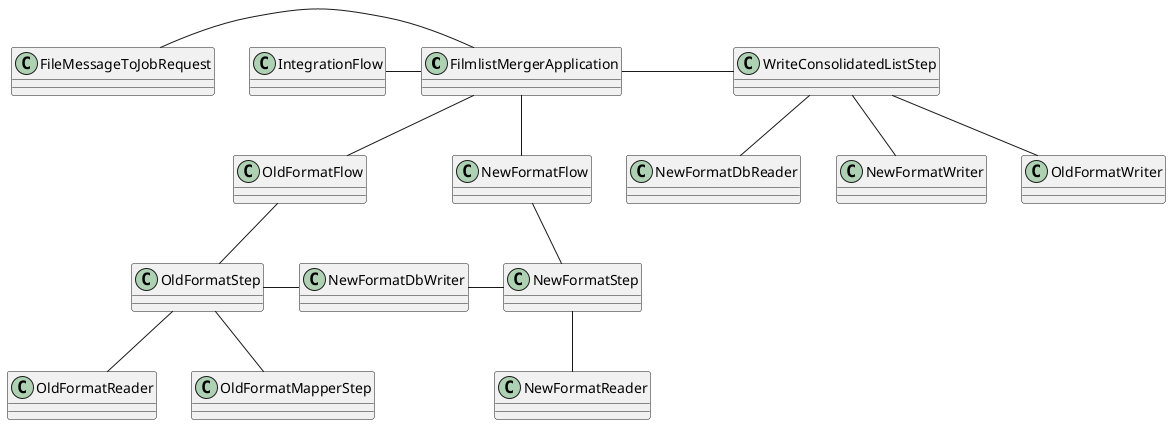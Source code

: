 @startuml
FilmlistMergerApplication -left- IntegrationFlow
FilmlistMergerApplication -left- FileMessageToJobRequest

FilmlistMergerApplication -down- OldFormatFlow
OldFormatFlow -down- OldFormatStep
OldFormatStep -down- OldFormatReader
OldFormatStep -down- OldFormatMapperStep
OldFormatStep -right- NewFormatDbWriter

FilmlistMergerApplication -down- NewFormatFlow
NewFormatFlow -down- NewFormatStep
NewFormatStep -down- NewFormatReader
NewFormatStep -left- NewFormatDbWriter

FilmlistMergerApplication -right- WriteConsolidatedListStep
WriteConsolidatedListStep -down- NewFormatDbReader
WriteConsolidatedListStep -down- NewFormatWriter
WriteConsolidatedListStep -down- OldFormatWriter
@enduml
